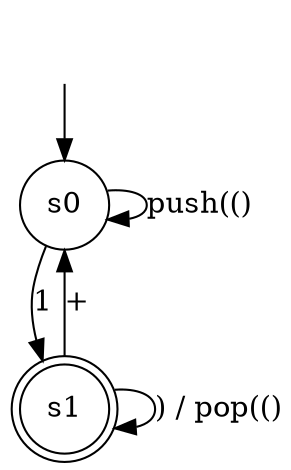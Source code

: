 digraph learnedModel {
s0 [label="s0", shape=circle];
s1 [label="s1", shape=doublecircle];
s0 -> s1  [label="1"];
s0 -> s0  [label="push(()"];
s1 -> s0  [label="+"];
s1 -> s1  [label=") / pop(()"];
__start0 [label="", shape=none];
__start0 -> s0  [label=""];
}